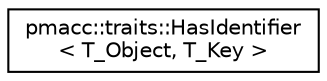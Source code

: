 digraph "Graphical Class Hierarchy"
{
 // LATEX_PDF_SIZE
  edge [fontname="Helvetica",fontsize="10",labelfontname="Helvetica",labelfontsize="10"];
  node [fontname="Helvetica",fontsize="10",shape=record];
  rankdir="LR";
  Node0 [label="pmacc::traits::HasIdentifier\l\< T_Object, T_Key \>",height=0.2,width=0.4,color="black", fillcolor="white", style="filled",URL="$structpmacc_1_1traits_1_1_has_identifier.html",tooltip="Checks if a Objects has an identifier."];
}
